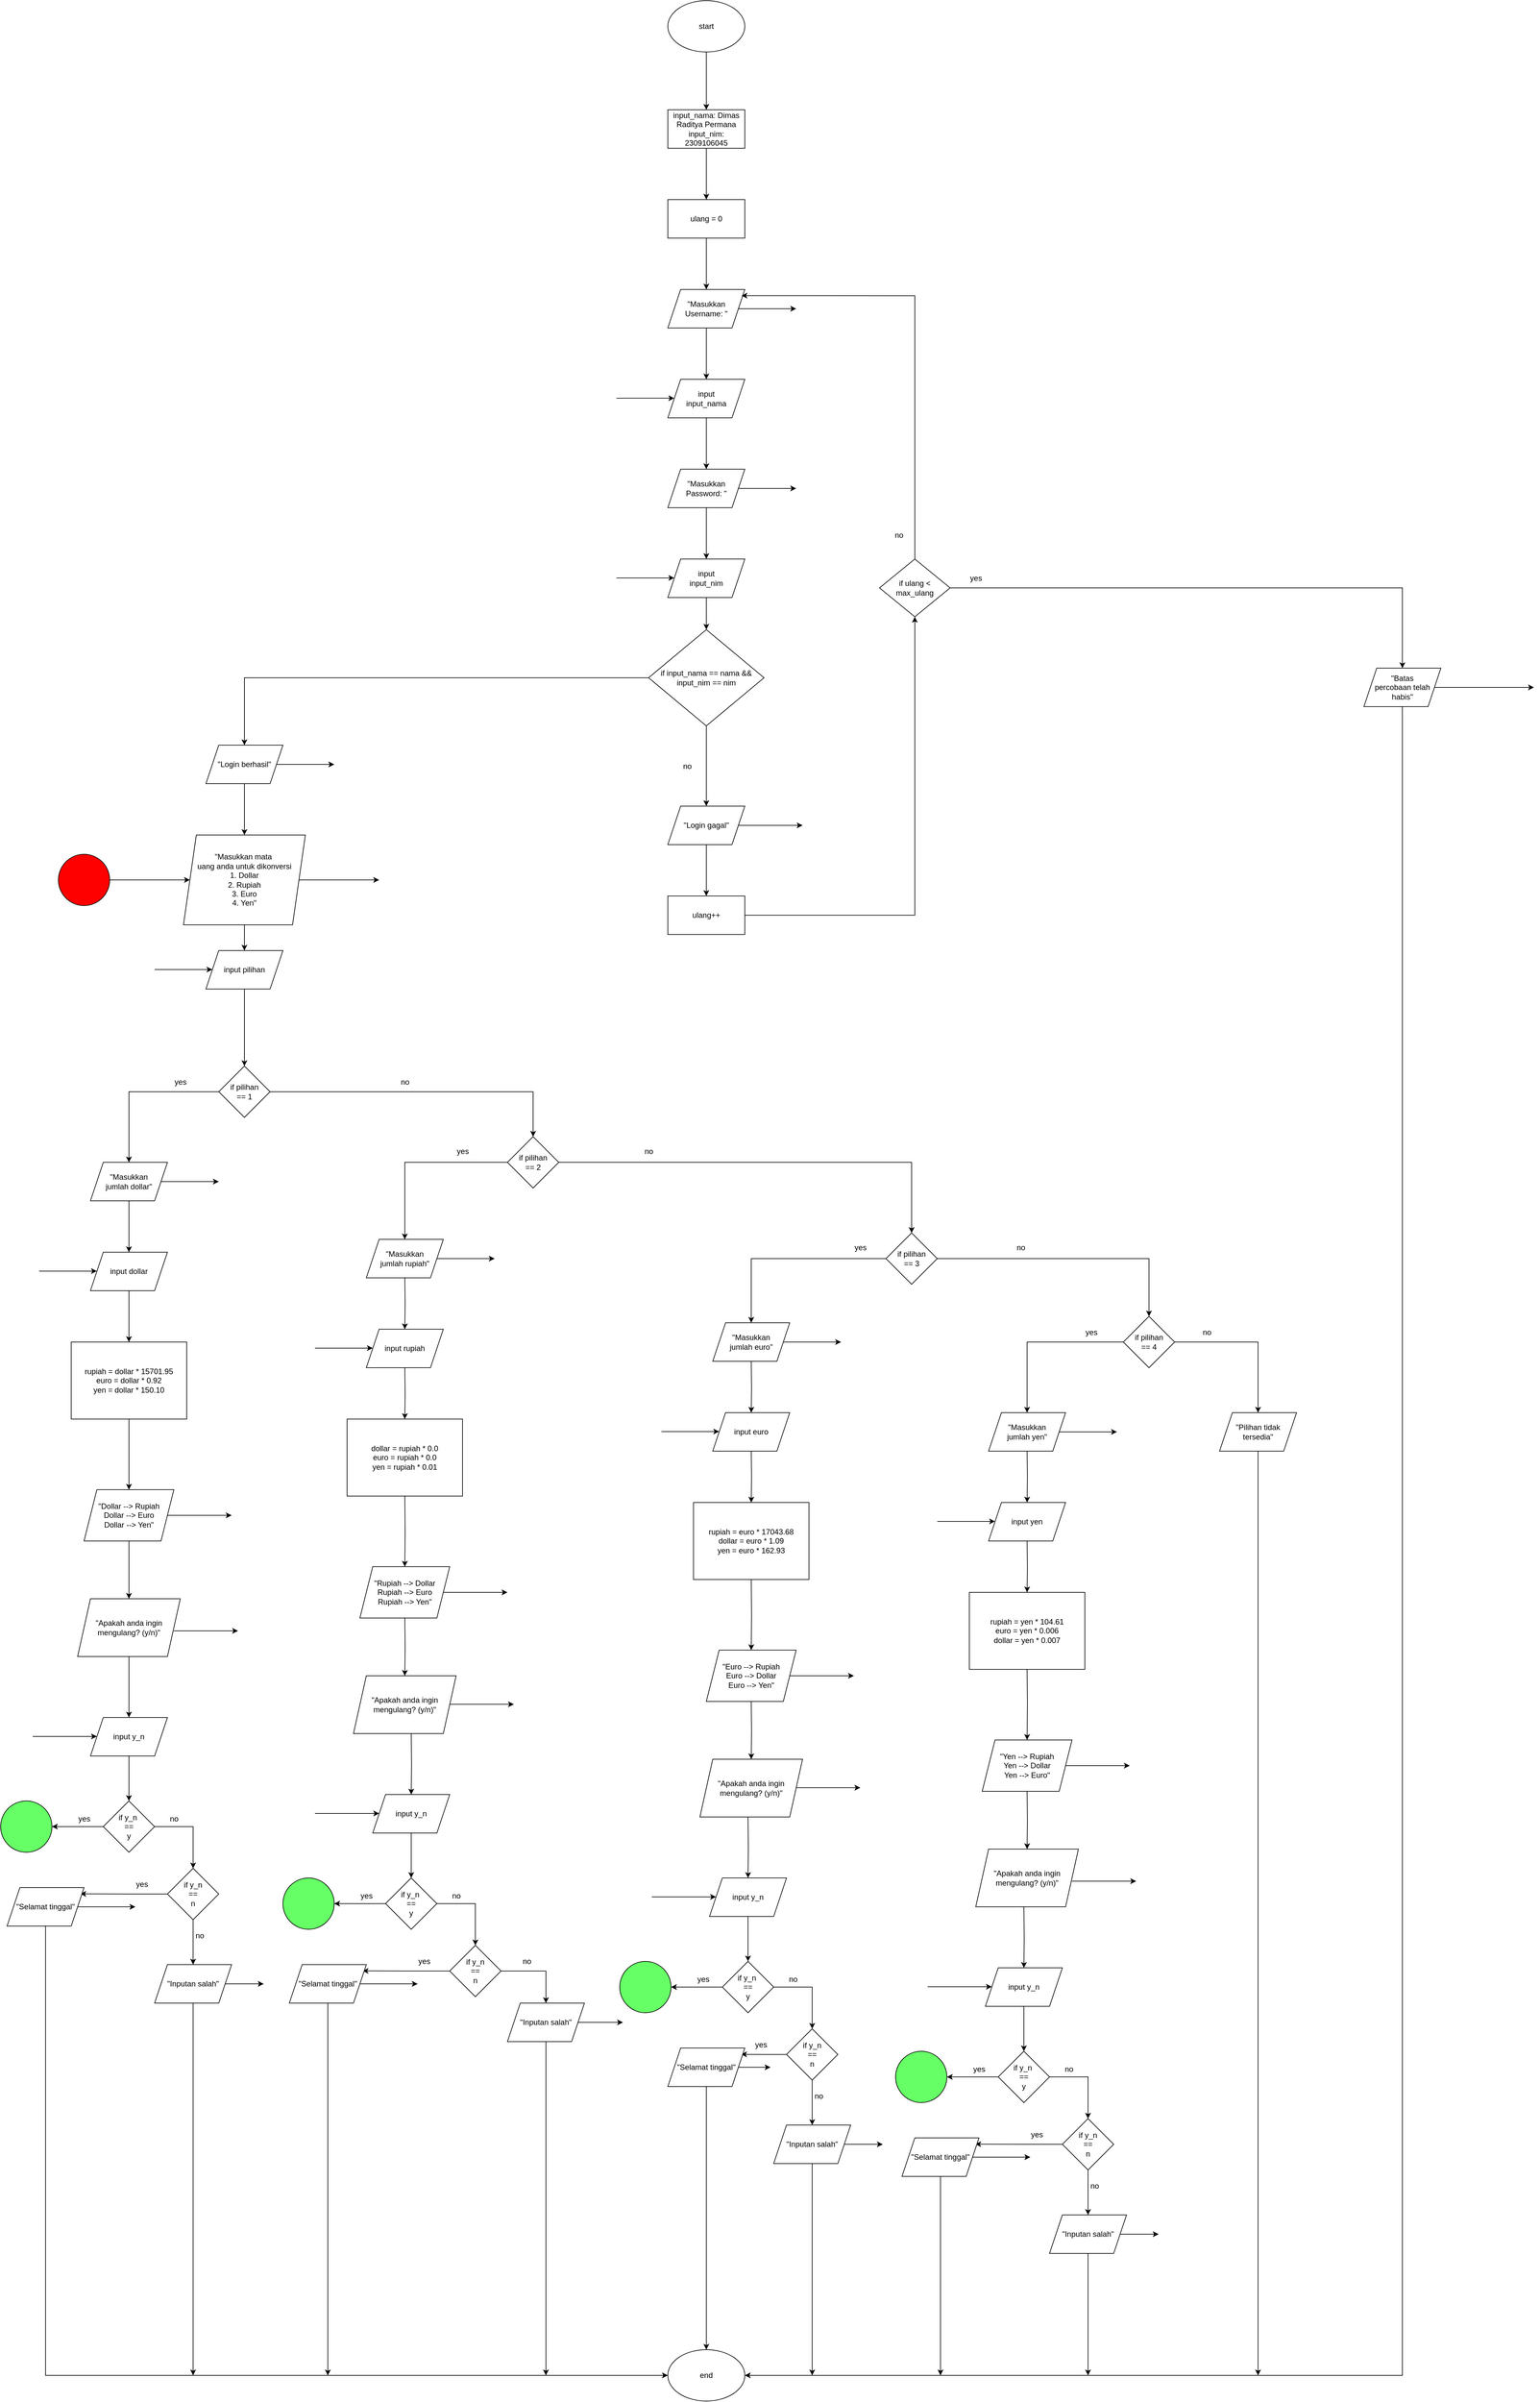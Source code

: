 <mxfile version="23.1.5" type="device">
  <diagram name="Page-1" id="Ivnr2DB2sScp9dQiZvZu">
    <mxGraphModel dx="2067" dy="1771" grid="1" gridSize="10" guides="1" tooltips="1" connect="1" arrows="1" fold="1" page="1" pageScale="1" pageWidth="850" pageHeight="1100" math="0" shadow="0">
      <root>
        <mxCell id="0" />
        <mxCell id="1" parent="0" />
        <mxCell id="jZFjOrKVdihn3INhYxrG-3" value="" style="edgeStyle=orthogonalEdgeStyle;rounded=0;orthogonalLoop=1;jettySize=auto;html=1;" parent="1" source="jZFjOrKVdihn3INhYxrG-1" target="jZFjOrKVdihn3INhYxrG-2" edge="1">
          <mxGeometry relative="1" as="geometry" />
        </mxCell>
        <mxCell id="jZFjOrKVdihn3INhYxrG-1" value="start" style="ellipse;whiteSpace=wrap;html=1;" parent="1" vertex="1">
          <mxGeometry x="190" y="-170" width="120" height="80" as="geometry" />
        </mxCell>
        <mxCell id="jZFjOrKVdihn3INhYxrG-5" value="" style="edgeStyle=orthogonalEdgeStyle;rounded=0;orthogonalLoop=1;jettySize=auto;html=1;" parent="1" source="jZFjOrKVdihn3INhYxrG-2" target="jZFjOrKVdihn3INhYxrG-4" edge="1">
          <mxGeometry relative="1" as="geometry" />
        </mxCell>
        <mxCell id="jZFjOrKVdihn3INhYxrG-2" value="input_nama: Dimas Raditya Permana&lt;br&gt;input_nim: 2309106045" style="whiteSpace=wrap;html=1;" parent="1" vertex="1">
          <mxGeometry x="190" width="120" height="60" as="geometry" />
        </mxCell>
        <mxCell id="jZFjOrKVdihn3INhYxrG-7" value="" style="edgeStyle=orthogonalEdgeStyle;rounded=0;orthogonalLoop=1;jettySize=auto;html=1;" parent="1" source="jZFjOrKVdihn3INhYxrG-4" target="jZFjOrKVdihn3INhYxrG-6" edge="1">
          <mxGeometry relative="1" as="geometry" />
        </mxCell>
        <mxCell id="jZFjOrKVdihn3INhYxrG-4" value="ulang = 0" style="whiteSpace=wrap;html=1;" parent="1" vertex="1">
          <mxGeometry x="190" y="140" width="120" height="60" as="geometry" />
        </mxCell>
        <mxCell id="jZFjOrKVdihn3INhYxrG-9" value="" style="edgeStyle=orthogonalEdgeStyle;rounded=0;orthogonalLoop=1;jettySize=auto;html=1;" parent="1" source="jZFjOrKVdihn3INhYxrG-6" edge="1">
          <mxGeometry relative="1" as="geometry">
            <mxPoint x="390" y="310" as="targetPoint" />
          </mxGeometry>
        </mxCell>
        <mxCell id="jZFjOrKVdihn3INhYxrG-11" value="" style="edgeStyle=orthogonalEdgeStyle;rounded=0;orthogonalLoop=1;jettySize=auto;html=1;" parent="1" source="jZFjOrKVdihn3INhYxrG-6" target="jZFjOrKVdihn3INhYxrG-10" edge="1">
          <mxGeometry relative="1" as="geometry" />
        </mxCell>
        <mxCell id="jZFjOrKVdihn3INhYxrG-6" value="&quot;Masukkan &lt;br&gt;Username: &quot;" style="shape=parallelogram;perimeter=parallelogramPerimeter;whiteSpace=wrap;html=1;fixedSize=1;" parent="1" vertex="1">
          <mxGeometry x="190" y="280" width="120" height="60" as="geometry" />
        </mxCell>
        <mxCell id="jZFjOrKVdihn3INhYxrG-14" value="" style="edgeStyle=orthogonalEdgeStyle;rounded=0;orthogonalLoop=1;jettySize=auto;html=1;" parent="1" source="jZFjOrKVdihn3INhYxrG-10" target="jZFjOrKVdihn3INhYxrG-13" edge="1">
          <mxGeometry relative="1" as="geometry" />
        </mxCell>
        <mxCell id="jZFjOrKVdihn3INhYxrG-10" value="input &lt;br&gt;input_nama" style="shape=parallelogram;perimeter=parallelogramPerimeter;whiteSpace=wrap;html=1;fixedSize=1;" parent="1" vertex="1">
          <mxGeometry x="190" y="420" width="120" height="60" as="geometry" />
        </mxCell>
        <mxCell id="jZFjOrKVdihn3INhYxrG-12" value="" style="edgeStyle=orthogonalEdgeStyle;rounded=0;orthogonalLoop=1;jettySize=auto;html=1;" parent="1" edge="1">
          <mxGeometry relative="1" as="geometry">
            <mxPoint x="110" y="449.44" as="sourcePoint" />
            <mxPoint x="200" y="449.44" as="targetPoint" />
            <Array as="points">
              <mxPoint x="125" y="450" />
              <mxPoint x="125" y="450" />
            </Array>
          </mxGeometry>
        </mxCell>
        <mxCell id="jZFjOrKVdihn3INhYxrG-95" value="" style="edgeStyle=orthogonalEdgeStyle;rounded=0;orthogonalLoop=1;jettySize=auto;html=1;" parent="1" source="jZFjOrKVdihn3INhYxrG-13" edge="1">
          <mxGeometry relative="1" as="geometry">
            <mxPoint x="390" y="590" as="targetPoint" />
          </mxGeometry>
        </mxCell>
        <mxCell id="jZFjOrKVdihn3INhYxrG-97" value="" style="edgeStyle=orthogonalEdgeStyle;rounded=0;orthogonalLoop=1;jettySize=auto;html=1;" parent="1" source="jZFjOrKVdihn3INhYxrG-13" target="jZFjOrKVdihn3INhYxrG-96" edge="1">
          <mxGeometry relative="1" as="geometry" />
        </mxCell>
        <mxCell id="jZFjOrKVdihn3INhYxrG-13" value="&quot;Masukkan&lt;br&gt;Password: &quot;" style="shape=parallelogram;perimeter=parallelogramPerimeter;whiteSpace=wrap;html=1;fixedSize=1;" parent="1" vertex="1">
          <mxGeometry x="190" y="560" width="120" height="60" as="geometry" />
        </mxCell>
        <mxCell id="jZFjOrKVdihn3INhYxrG-18" value="" style="edgeStyle=orthogonalEdgeStyle;rounded=0;orthogonalLoop=1;jettySize=auto;html=1;" parent="1" source="jZFjOrKVdihn3INhYxrG-15" target="jZFjOrKVdihn3INhYxrG-17" edge="1">
          <mxGeometry relative="1" as="geometry" />
        </mxCell>
        <mxCell id="jZFjOrKVdihn3INhYxrG-34" value="" style="edgeStyle=orthogonalEdgeStyle;rounded=0;orthogonalLoop=1;jettySize=auto;html=1;entryX=0.5;entryY=0;entryDx=0;entryDy=0;" parent="1" source="jZFjOrKVdihn3INhYxrG-15" target="jZFjOrKVdihn3INhYxrG-29" edge="1">
          <mxGeometry relative="1" as="geometry">
            <mxPoint x="50" y="885" as="targetPoint" />
          </mxGeometry>
        </mxCell>
        <mxCell id="jZFjOrKVdihn3INhYxrG-15" value="if input_nama == nama &amp;amp;&amp;amp;&lt;br&gt;input_nim == nim" style="rhombus;whiteSpace=wrap;html=1;" parent="1" vertex="1">
          <mxGeometry x="160" y="810" width="180" height="150" as="geometry" />
        </mxCell>
        <mxCell id="jZFjOrKVdihn3INhYxrG-20" value="" style="edgeStyle=orthogonalEdgeStyle;rounded=0;orthogonalLoop=1;jettySize=auto;html=1;" parent="1" source="jZFjOrKVdihn3INhYxrG-17" edge="1">
          <mxGeometry relative="1" as="geometry">
            <mxPoint x="400" y="1115" as="targetPoint" />
          </mxGeometry>
        </mxCell>
        <mxCell id="jZFjOrKVdihn3INhYxrG-22" value="" style="edgeStyle=orthogonalEdgeStyle;rounded=0;orthogonalLoop=1;jettySize=auto;html=1;" parent="1" source="jZFjOrKVdihn3INhYxrG-17" target="jZFjOrKVdihn3INhYxrG-21" edge="1">
          <mxGeometry relative="1" as="geometry" />
        </mxCell>
        <mxCell id="jZFjOrKVdihn3INhYxrG-17" value="&quot;Login gagal&quot;" style="shape=parallelogram;perimeter=parallelogramPerimeter;whiteSpace=wrap;html=1;fixedSize=1;" parent="1" vertex="1">
          <mxGeometry x="190" y="1085" width="120" height="60" as="geometry" />
        </mxCell>
        <mxCell id="jZFjOrKVdihn3INhYxrG-24" value="" style="edgeStyle=orthogonalEdgeStyle;rounded=0;orthogonalLoop=1;jettySize=auto;html=1;" parent="1" source="jZFjOrKVdihn3INhYxrG-21" target="jZFjOrKVdihn3INhYxrG-23" edge="1">
          <mxGeometry relative="1" as="geometry" />
        </mxCell>
        <mxCell id="jZFjOrKVdihn3INhYxrG-21" value="ulang++" style="whiteSpace=wrap;html=1;" parent="1" vertex="1">
          <mxGeometry x="190" y="1225" width="120" height="60" as="geometry" />
        </mxCell>
        <mxCell id="jZFjOrKVdihn3INhYxrG-26" value="" style="edgeStyle=orthogonalEdgeStyle;rounded=0;orthogonalLoop=1;jettySize=auto;html=1;entryX=0.957;entryY=0.161;entryDx=0;entryDy=0;entryPerimeter=0;exitX=0.5;exitY=0;exitDx=0;exitDy=0;" parent="1" source="jZFjOrKVdihn3INhYxrG-23" target="jZFjOrKVdihn3INhYxrG-6" edge="1">
          <mxGeometry relative="1" as="geometry">
            <mxPoint x="600.49" y="700" as="sourcePoint" />
            <mxPoint x="330.035" y="296.364" as="targetPoint" />
            <Array as="points">
              <mxPoint x="575" y="290" />
            </Array>
          </mxGeometry>
        </mxCell>
        <mxCell id="jZFjOrKVdihn3INhYxrG-44" value="" style="edgeStyle=orthogonalEdgeStyle;rounded=0;orthogonalLoop=1;jettySize=auto;html=1;" parent="1" source="jZFjOrKVdihn3INhYxrG-23" target="jZFjOrKVdihn3INhYxrG-43" edge="1">
          <mxGeometry relative="1" as="geometry" />
        </mxCell>
        <mxCell id="jZFjOrKVdihn3INhYxrG-23" value="if ulang &amp;lt; max_ulang" style="rhombus;whiteSpace=wrap;html=1;" parent="1" vertex="1">
          <mxGeometry x="520" y="700" width="110" height="90" as="geometry" />
        </mxCell>
        <mxCell id="jZFjOrKVdihn3INhYxrG-27" value="no" style="text;html=1;align=center;verticalAlign=middle;resizable=0;points=[];autosize=1;strokeColor=none;fillColor=none;" parent="1" vertex="1">
          <mxGeometry x="200" y="1008" width="40" height="30" as="geometry" />
        </mxCell>
        <mxCell id="jZFjOrKVdihn3INhYxrG-48" value="" style="edgeStyle=orthogonalEdgeStyle;rounded=0;orthogonalLoop=1;jettySize=auto;html=1;" parent="1" source="jZFjOrKVdihn3INhYxrG-29" edge="1">
          <mxGeometry relative="1" as="geometry">
            <mxPoint x="-330" y="1020" as="targetPoint" />
          </mxGeometry>
        </mxCell>
        <mxCell id="jZFjOrKVdihn3INhYxrG-50" value="" style="edgeStyle=orthogonalEdgeStyle;rounded=0;orthogonalLoop=1;jettySize=auto;html=1;" parent="1" source="jZFjOrKVdihn3INhYxrG-29" target="jZFjOrKVdihn3INhYxrG-49" edge="1">
          <mxGeometry relative="1" as="geometry" />
        </mxCell>
        <mxCell id="jZFjOrKVdihn3INhYxrG-29" value="&quot;Login berhasil&quot;" style="shape=parallelogram;perimeter=parallelogramPerimeter;whiteSpace=wrap;html=1;fixedSize=1;" parent="1" vertex="1">
          <mxGeometry x="-530" y="990" width="120" height="60" as="geometry" />
        </mxCell>
        <mxCell id="jZFjOrKVdihn3INhYxrG-39" value="no" style="text;html=1;align=center;verticalAlign=middle;resizable=0;points=[];autosize=1;strokeColor=none;fillColor=none;" parent="1" vertex="1">
          <mxGeometry x="530" y="648" width="40" height="30" as="geometry" />
        </mxCell>
        <mxCell id="jZFjOrKVdihn3INhYxrG-42" value="yes" style="text;html=1;align=center;verticalAlign=middle;resizable=0;points=[];autosize=1;strokeColor=none;fillColor=none;" parent="1" vertex="1">
          <mxGeometry x="650" y="715" width="40" height="30" as="geometry" />
        </mxCell>
        <mxCell id="jZFjOrKVdihn3INhYxrG-46" value="" style="edgeStyle=orthogonalEdgeStyle;rounded=0;orthogonalLoop=1;jettySize=auto;html=1;" parent="1" source="jZFjOrKVdihn3INhYxrG-43" edge="1">
          <mxGeometry relative="1" as="geometry">
            <mxPoint x="1540" y="900" as="targetPoint" />
          </mxGeometry>
        </mxCell>
        <mxCell id="jZFjOrKVdihn3INhYxrG-301" value="" style="edgeStyle=orthogonalEdgeStyle;rounded=0;orthogonalLoop=1;jettySize=auto;html=1;entryX=1;entryY=0.5;entryDx=0;entryDy=0;" parent="1" source="jZFjOrKVdihn3INhYxrG-43" target="jZFjOrKVdihn3INhYxrG-285" edge="1">
          <mxGeometry relative="1" as="geometry">
            <mxPoint x="1335" y="1010" as="targetPoint" />
            <Array as="points">
              <mxPoint x="1335" y="3530" />
            </Array>
          </mxGeometry>
        </mxCell>
        <mxCell id="jZFjOrKVdihn3INhYxrG-43" value="&quot;Batas &lt;br&gt;percobaan telah habis&quot;" style="shape=parallelogram;perimeter=parallelogramPerimeter;whiteSpace=wrap;html=1;fixedSize=1;" parent="1" vertex="1">
          <mxGeometry x="1275" y="870" width="120" height="60" as="geometry" />
        </mxCell>
        <mxCell id="jZFjOrKVdihn3INhYxrG-52" value="" style="edgeStyle=orthogonalEdgeStyle;rounded=0;orthogonalLoop=1;jettySize=auto;html=1;" parent="1" source="jZFjOrKVdihn3INhYxrG-49" edge="1">
          <mxGeometry relative="1" as="geometry">
            <mxPoint x="-260" y="1200" as="targetPoint" />
          </mxGeometry>
        </mxCell>
        <mxCell id="jZFjOrKVdihn3INhYxrG-54" value="" style="edgeStyle=orthogonalEdgeStyle;rounded=0;orthogonalLoop=1;jettySize=auto;html=1;" parent="1" source="jZFjOrKVdihn3INhYxrG-49" target="jZFjOrKVdihn3INhYxrG-53" edge="1">
          <mxGeometry relative="1" as="geometry" />
        </mxCell>
        <mxCell id="jZFjOrKVdihn3INhYxrG-49" value="&lt;div&gt;&quot;Masukkan mata&amp;nbsp;&lt;/div&gt;&lt;div&gt;uang anda untuk dikonversi&lt;/div&gt;&lt;div&gt;1. Dollar&lt;/div&gt;&lt;div&gt;2. Rupiah&lt;/div&gt;&lt;div&gt;3. Euro&lt;/div&gt;&lt;div&gt;4. Yen&quot;&lt;/div&gt;" style="shape=parallelogram;perimeter=parallelogramPerimeter;whiteSpace=wrap;html=1;fixedSize=1;" parent="1" vertex="1">
          <mxGeometry x="-565" y="1130" width="190" height="140" as="geometry" />
        </mxCell>
        <mxCell id="jZFjOrKVdihn3INhYxrG-58" value="" style="edgeStyle=orthogonalEdgeStyle;rounded=0;orthogonalLoop=1;jettySize=auto;html=1;" parent="1" source="jZFjOrKVdihn3INhYxrG-53" target="jZFjOrKVdihn3INhYxrG-57" edge="1">
          <mxGeometry relative="1" as="geometry" />
        </mxCell>
        <mxCell id="jZFjOrKVdihn3INhYxrG-53" value="input pilihan" style="shape=parallelogram;perimeter=parallelogramPerimeter;whiteSpace=wrap;html=1;fixedSize=1;" parent="1" vertex="1">
          <mxGeometry x="-530" y="1310" width="120" height="60" as="geometry" />
        </mxCell>
        <mxCell id="jZFjOrKVdihn3INhYxrG-56" value="" style="edgeStyle=orthogonalEdgeStyle;rounded=0;orthogonalLoop=1;jettySize=auto;html=1;" parent="1" edge="1">
          <mxGeometry relative="1" as="geometry">
            <mxPoint x="-610" y="1339.66" as="sourcePoint" />
            <mxPoint x="-520" y="1339.66" as="targetPoint" />
          </mxGeometry>
        </mxCell>
        <mxCell id="jZFjOrKVdihn3INhYxrG-60" value="" style="edgeStyle=orthogonalEdgeStyle;rounded=0;orthogonalLoop=1;jettySize=auto;html=1;" parent="1" source="jZFjOrKVdihn3INhYxrG-57" target="jZFjOrKVdihn3INhYxrG-59" edge="1">
          <mxGeometry relative="1" as="geometry" />
        </mxCell>
        <mxCell id="jZFjOrKVdihn3INhYxrG-71" value="" style="edgeStyle=orthogonalEdgeStyle;rounded=0;orthogonalLoop=1;jettySize=auto;html=1;" parent="1" source="jZFjOrKVdihn3INhYxrG-57" target="jZFjOrKVdihn3INhYxrG-70" edge="1">
          <mxGeometry relative="1" as="geometry" />
        </mxCell>
        <mxCell id="jZFjOrKVdihn3INhYxrG-57" value="if pilihan&lt;br&gt;== 1" style="rhombus;whiteSpace=wrap;html=1;" parent="1" vertex="1">
          <mxGeometry x="-510" y="1490" width="80" height="80" as="geometry" />
        </mxCell>
        <mxCell id="jZFjOrKVdihn3INhYxrG-62" value="" style="edgeStyle=orthogonalEdgeStyle;rounded=0;orthogonalLoop=1;jettySize=auto;html=1;" parent="1" source="jZFjOrKVdihn3INhYxrG-59" edge="1">
          <mxGeometry relative="1" as="geometry">
            <mxPoint x="-510" y="1670" as="targetPoint" />
          </mxGeometry>
        </mxCell>
        <mxCell id="jZFjOrKVdihn3INhYxrG-101" value="" style="edgeStyle=orthogonalEdgeStyle;rounded=0;orthogonalLoop=1;jettySize=auto;html=1;" parent="1" source="jZFjOrKVdihn3INhYxrG-59" target="jZFjOrKVdihn3INhYxrG-100" edge="1">
          <mxGeometry relative="1" as="geometry" />
        </mxCell>
        <mxCell id="jZFjOrKVdihn3INhYxrG-59" value="&quot;Masukkan &lt;br&gt;jumlah dollar&quot;" style="shape=parallelogram;perimeter=parallelogramPerimeter;whiteSpace=wrap;html=1;fixedSize=1;" parent="1" vertex="1">
          <mxGeometry x="-710" y="1640" width="120" height="60" as="geometry" />
        </mxCell>
        <mxCell id="jZFjOrKVdihn3INhYxrG-63" value="yes" style="text;html=1;align=center;verticalAlign=middle;resizable=0;points=[];autosize=1;strokeColor=none;fillColor=none;" parent="1" vertex="1">
          <mxGeometry x="-590" y="1500" width="40" height="30" as="geometry" />
        </mxCell>
        <mxCell id="jZFjOrKVdihn3INhYxrG-74" value="" style="edgeStyle=orthogonalEdgeStyle;rounded=0;orthogonalLoop=1;jettySize=auto;html=1;" parent="1" source="jZFjOrKVdihn3INhYxrG-70" target="jZFjOrKVdihn3INhYxrG-73" edge="1">
          <mxGeometry relative="1" as="geometry" />
        </mxCell>
        <mxCell id="jZFjOrKVdihn3INhYxrG-78" value="" style="edgeStyle=orthogonalEdgeStyle;rounded=0;orthogonalLoop=1;jettySize=auto;html=1;" parent="1" source="jZFjOrKVdihn3INhYxrG-70" target="jZFjOrKVdihn3INhYxrG-77" edge="1">
          <mxGeometry relative="1" as="geometry" />
        </mxCell>
        <mxCell id="jZFjOrKVdihn3INhYxrG-70" value="if pilihan&lt;br&gt;== 2" style="rhombus;whiteSpace=wrap;html=1;" parent="1" vertex="1">
          <mxGeometry x="-60" y="1600" width="80" height="80" as="geometry" />
        </mxCell>
        <mxCell id="jZFjOrKVdihn3INhYxrG-72" value="no" style="text;html=1;align=center;verticalAlign=middle;resizable=0;points=[];autosize=1;strokeColor=none;fillColor=none;" parent="1" vertex="1">
          <mxGeometry x="-240" y="1500" width="40" height="30" as="geometry" />
        </mxCell>
        <mxCell id="jZFjOrKVdihn3INhYxrG-76" value="" style="edgeStyle=orthogonalEdgeStyle;rounded=0;orthogonalLoop=1;jettySize=auto;html=1;" parent="1" source="jZFjOrKVdihn3INhYxrG-73" edge="1">
          <mxGeometry relative="1" as="geometry">
            <mxPoint x="-80" y="1790" as="targetPoint" />
          </mxGeometry>
        </mxCell>
        <mxCell id="jZFjOrKVdihn3INhYxrG-73" value="&quot;Masukkan&lt;br style=&quot;border-color: var(--border-color);&quot;&gt;jumlah rupiah&quot;" style="shape=parallelogram;perimeter=parallelogramPerimeter;whiteSpace=wrap;html=1;fixedSize=1;" parent="1" vertex="1">
          <mxGeometry x="-280" y="1760" width="120" height="60" as="geometry" />
        </mxCell>
        <mxCell id="jZFjOrKVdihn3INhYxrG-82" value="" style="edgeStyle=orthogonalEdgeStyle;rounded=0;orthogonalLoop=1;jettySize=auto;html=1;" parent="1" source="jZFjOrKVdihn3INhYxrG-77" target="jZFjOrKVdihn3INhYxrG-81" edge="1">
          <mxGeometry relative="1" as="geometry" />
        </mxCell>
        <mxCell id="jZFjOrKVdihn3INhYxrG-86" value="" style="edgeStyle=orthogonalEdgeStyle;rounded=0;orthogonalLoop=1;jettySize=auto;html=1;" parent="1" source="jZFjOrKVdihn3INhYxrG-77" target="jZFjOrKVdihn3INhYxrG-85" edge="1">
          <mxGeometry relative="1" as="geometry" />
        </mxCell>
        <mxCell id="jZFjOrKVdihn3INhYxrG-77" value="if pilihan&lt;br&gt;== 3" style="rhombus;whiteSpace=wrap;html=1;" parent="1" vertex="1">
          <mxGeometry x="530" y="1750" width="80" height="80" as="geometry" />
        </mxCell>
        <mxCell id="jZFjOrKVdihn3INhYxrG-79" value="yes" style="text;html=1;align=center;verticalAlign=middle;resizable=0;points=[];autosize=1;strokeColor=none;fillColor=none;" parent="1" vertex="1">
          <mxGeometry x="-150" y="1608" width="40" height="30" as="geometry" />
        </mxCell>
        <mxCell id="jZFjOrKVdihn3INhYxrG-80" value="no" style="text;html=1;align=center;verticalAlign=middle;resizable=0;points=[];autosize=1;strokeColor=none;fillColor=none;" parent="1" vertex="1">
          <mxGeometry x="140" y="1608" width="40" height="30" as="geometry" />
        </mxCell>
        <mxCell id="jZFjOrKVdihn3INhYxrG-84" value="" style="edgeStyle=orthogonalEdgeStyle;rounded=0;orthogonalLoop=1;jettySize=auto;html=1;" parent="1" source="jZFjOrKVdihn3INhYxrG-81" edge="1">
          <mxGeometry relative="1" as="geometry">
            <mxPoint x="460" y="1920" as="targetPoint" />
          </mxGeometry>
        </mxCell>
        <mxCell id="jZFjOrKVdihn3INhYxrG-81" value="&quot;Masukkan&lt;br style=&quot;border-color: var(--border-color);&quot;&gt;jumlah euro&quot;" style="shape=parallelogram;perimeter=parallelogramPerimeter;whiteSpace=wrap;html=1;fixedSize=1;" parent="1" vertex="1">
          <mxGeometry x="260" y="1890" width="120" height="60" as="geometry" />
        </mxCell>
        <mxCell id="jZFjOrKVdihn3INhYxrG-88" value="" style="edgeStyle=orthogonalEdgeStyle;rounded=0;orthogonalLoop=1;jettySize=auto;html=1;" parent="1" source="jZFjOrKVdihn3INhYxrG-85" target="jZFjOrKVdihn3INhYxrG-87" edge="1">
          <mxGeometry relative="1" as="geometry" />
        </mxCell>
        <mxCell id="jZFjOrKVdihn3INhYxrG-90" value="" style="edgeStyle=orthogonalEdgeStyle;rounded=0;orthogonalLoop=1;jettySize=auto;html=1;" parent="1" source="jZFjOrKVdihn3INhYxrG-85" target="jZFjOrKVdihn3INhYxrG-89" edge="1">
          <mxGeometry relative="1" as="geometry" />
        </mxCell>
        <mxCell id="jZFjOrKVdihn3INhYxrG-85" value="if pilihan&lt;br&gt;== 4" style="rhombus;whiteSpace=wrap;html=1;" parent="1" vertex="1">
          <mxGeometry x="900" y="1880" width="80" height="80" as="geometry" />
        </mxCell>
        <mxCell id="jZFjOrKVdihn3INhYxrG-92" value="" style="edgeStyle=orthogonalEdgeStyle;rounded=0;orthogonalLoop=1;jettySize=auto;html=1;" parent="1" source="jZFjOrKVdihn3INhYxrG-87" edge="1">
          <mxGeometry relative="1" as="geometry">
            <mxPoint x="890" y="2060" as="targetPoint" />
          </mxGeometry>
        </mxCell>
        <mxCell id="jZFjOrKVdihn3INhYxrG-87" value="&quot;Masukkan&lt;br style=&quot;border-color: var(--border-color);&quot;&gt;jumlah yen&quot;" style="shape=parallelogram;perimeter=parallelogramPerimeter;whiteSpace=wrap;html=1;fixedSize=1;" parent="1" vertex="1">
          <mxGeometry x="690" y="2030" width="120" height="60" as="geometry" />
        </mxCell>
        <mxCell id="jZFjOrKVdihn3INhYxrG-309" value="" style="edgeStyle=orthogonalEdgeStyle;rounded=0;orthogonalLoop=1;jettySize=auto;html=1;" parent="1" source="jZFjOrKVdihn3INhYxrG-89" edge="1">
          <mxGeometry relative="1" as="geometry">
            <mxPoint x="1110" y="3530" as="targetPoint" />
          </mxGeometry>
        </mxCell>
        <mxCell id="jZFjOrKVdihn3INhYxrG-89" value="&quot;Pilihan tidak tersedia&quot;" style="shape=parallelogram;perimeter=parallelogramPerimeter;whiteSpace=wrap;html=1;fixedSize=1;" parent="1" vertex="1">
          <mxGeometry x="1050" y="2030" width="120" height="60" as="geometry" />
        </mxCell>
        <mxCell id="jZFjOrKVdihn3INhYxrG-99" value="" style="edgeStyle=orthogonalEdgeStyle;rounded=0;orthogonalLoop=1;jettySize=auto;html=1;" parent="1" source="jZFjOrKVdihn3INhYxrG-96" target="jZFjOrKVdihn3INhYxrG-15" edge="1">
          <mxGeometry relative="1" as="geometry" />
        </mxCell>
        <mxCell id="jZFjOrKVdihn3INhYxrG-96" value="input&lt;br&gt;input_nim" style="shape=parallelogram;perimeter=parallelogramPerimeter;whiteSpace=wrap;html=1;fixedSize=1;" parent="1" vertex="1">
          <mxGeometry x="190" y="700" width="120" height="60" as="geometry" />
        </mxCell>
        <mxCell id="jZFjOrKVdihn3INhYxrG-98" value="" style="edgeStyle=orthogonalEdgeStyle;rounded=0;orthogonalLoop=1;jettySize=auto;html=1;" parent="1" edge="1">
          <mxGeometry relative="1" as="geometry">
            <mxPoint x="110" y="729.44" as="sourcePoint" />
            <mxPoint x="200" y="729.44" as="targetPoint" />
          </mxGeometry>
        </mxCell>
        <mxCell id="jZFjOrKVdihn3INhYxrG-113" value="" style="edgeStyle=orthogonalEdgeStyle;rounded=0;orthogonalLoop=1;jettySize=auto;html=1;" parent="1" source="jZFjOrKVdihn3INhYxrG-100" target="jZFjOrKVdihn3INhYxrG-112" edge="1">
          <mxGeometry relative="1" as="geometry" />
        </mxCell>
        <mxCell id="jZFjOrKVdihn3INhYxrG-100" value="input dollar" style="shape=parallelogram;perimeter=parallelogramPerimeter;whiteSpace=wrap;html=1;fixedSize=1;" parent="1" vertex="1">
          <mxGeometry x="-710" y="1780" width="120" height="60" as="geometry" />
        </mxCell>
        <mxCell id="jZFjOrKVdihn3INhYxrG-102" value="" style="edgeStyle=orthogonalEdgeStyle;rounded=0;orthogonalLoop=1;jettySize=auto;html=1;" parent="1" edge="1">
          <mxGeometry relative="1" as="geometry">
            <mxPoint x="-790" y="1809.44" as="sourcePoint" />
            <mxPoint x="-700" y="1809.44" as="targetPoint" />
          </mxGeometry>
        </mxCell>
        <mxCell id="jZFjOrKVdihn3INhYxrG-103" value="" style="edgeStyle=orthogonalEdgeStyle;rounded=0;orthogonalLoop=1;jettySize=auto;html=1;" parent="1" target="jZFjOrKVdihn3INhYxrG-104" edge="1">
          <mxGeometry relative="1" as="geometry">
            <mxPoint x="-220" y="1820" as="sourcePoint" />
          </mxGeometry>
        </mxCell>
        <mxCell id="jZFjOrKVdihn3INhYxrG-104" value="input rupiah" style="shape=parallelogram;perimeter=parallelogramPerimeter;whiteSpace=wrap;html=1;fixedSize=1;" parent="1" vertex="1">
          <mxGeometry x="-280" y="1900" width="120" height="60" as="geometry" />
        </mxCell>
        <mxCell id="jZFjOrKVdihn3INhYxrG-105" value="" style="edgeStyle=orthogonalEdgeStyle;rounded=0;orthogonalLoop=1;jettySize=auto;html=1;" parent="1" edge="1">
          <mxGeometry relative="1" as="geometry">
            <mxPoint x="-360" y="1929.44" as="sourcePoint" />
            <mxPoint x="-270" y="1929.44" as="targetPoint" />
          </mxGeometry>
        </mxCell>
        <mxCell id="jZFjOrKVdihn3INhYxrG-106" value="" style="edgeStyle=orthogonalEdgeStyle;rounded=0;orthogonalLoop=1;jettySize=auto;html=1;" parent="1" target="jZFjOrKVdihn3INhYxrG-107" edge="1">
          <mxGeometry relative="1" as="geometry">
            <mxPoint x="320" y="1950" as="sourcePoint" />
          </mxGeometry>
        </mxCell>
        <mxCell id="jZFjOrKVdihn3INhYxrG-107" value="input euro" style="shape=parallelogram;perimeter=parallelogramPerimeter;whiteSpace=wrap;html=1;fixedSize=1;" parent="1" vertex="1">
          <mxGeometry x="260" y="2030" width="120" height="60" as="geometry" />
        </mxCell>
        <mxCell id="jZFjOrKVdihn3INhYxrG-108" value="" style="edgeStyle=orthogonalEdgeStyle;rounded=0;orthogonalLoop=1;jettySize=auto;html=1;" parent="1" edge="1">
          <mxGeometry relative="1" as="geometry">
            <mxPoint x="180" y="2059.44" as="sourcePoint" />
            <mxPoint x="270" y="2059.44" as="targetPoint" />
          </mxGeometry>
        </mxCell>
        <mxCell id="jZFjOrKVdihn3INhYxrG-109" value="" style="edgeStyle=orthogonalEdgeStyle;rounded=0;orthogonalLoop=1;jettySize=auto;html=1;" parent="1" target="jZFjOrKVdihn3INhYxrG-110" edge="1">
          <mxGeometry relative="1" as="geometry">
            <mxPoint x="750" y="2090" as="sourcePoint" />
          </mxGeometry>
        </mxCell>
        <mxCell id="jZFjOrKVdihn3INhYxrG-110" value="input yen" style="shape=parallelogram;perimeter=parallelogramPerimeter;whiteSpace=wrap;html=1;fixedSize=1;" parent="1" vertex="1">
          <mxGeometry x="690" y="2170" width="120" height="60" as="geometry" />
        </mxCell>
        <mxCell id="jZFjOrKVdihn3INhYxrG-111" value="" style="edgeStyle=orthogonalEdgeStyle;rounded=0;orthogonalLoop=1;jettySize=auto;html=1;" parent="1" edge="1">
          <mxGeometry relative="1" as="geometry">
            <mxPoint x="610" y="2199.44" as="sourcePoint" />
            <mxPoint x="700" y="2199.44" as="targetPoint" />
          </mxGeometry>
        </mxCell>
        <mxCell id="jZFjOrKVdihn3INhYxrG-121" value="" style="edgeStyle=orthogonalEdgeStyle;rounded=0;orthogonalLoop=1;jettySize=auto;html=1;" parent="1" source="jZFjOrKVdihn3INhYxrG-112" target="jZFjOrKVdihn3INhYxrG-120" edge="1">
          <mxGeometry relative="1" as="geometry" />
        </mxCell>
        <mxCell id="jZFjOrKVdihn3INhYxrG-112" value="&lt;div&gt;rupiah = dollar * 15701.95&lt;/div&gt;&lt;div&gt;euro = dollar * 0.92&lt;/div&gt;&lt;div&gt;yen = dollar * 150.10&lt;/div&gt;" style="whiteSpace=wrap;html=1;" parent="1" vertex="1">
          <mxGeometry x="-740" y="1920" width="180" height="120" as="geometry" />
        </mxCell>
        <mxCell id="jZFjOrKVdihn3INhYxrG-114" value="" style="edgeStyle=orthogonalEdgeStyle;rounded=0;orthogonalLoop=1;jettySize=auto;html=1;" parent="1" target="jZFjOrKVdihn3INhYxrG-115" edge="1">
          <mxGeometry relative="1" as="geometry">
            <mxPoint x="-220" y="1960" as="sourcePoint" />
          </mxGeometry>
        </mxCell>
        <mxCell id="jZFjOrKVdihn3INhYxrG-115" value="&lt;div&gt;dollar = rupiah * 0.0&lt;/div&gt;&lt;div&gt;euro = rupiah * 0.0&lt;/div&gt;&lt;div&gt;yen = rupiah * 0.01&lt;/div&gt;" style="whiteSpace=wrap;html=1;" parent="1" vertex="1">
          <mxGeometry x="-310" y="2040" width="180" height="120" as="geometry" />
        </mxCell>
        <mxCell id="jZFjOrKVdihn3INhYxrG-116" value="" style="edgeStyle=orthogonalEdgeStyle;rounded=0;orthogonalLoop=1;jettySize=auto;html=1;" parent="1" target="jZFjOrKVdihn3INhYxrG-117" edge="1">
          <mxGeometry relative="1" as="geometry">
            <mxPoint x="320" y="2090" as="sourcePoint" />
          </mxGeometry>
        </mxCell>
        <mxCell id="jZFjOrKVdihn3INhYxrG-117" value="&lt;div&gt;rupiah = euro * 17043.68&lt;/div&gt;&lt;div&gt;dollar = euro * 1.09&lt;/div&gt;&lt;div&gt;yen = euro * 162.93&lt;/div&gt;" style="whiteSpace=wrap;html=1;" parent="1" vertex="1">
          <mxGeometry x="230" y="2170" width="180" height="120" as="geometry" />
        </mxCell>
        <mxCell id="jZFjOrKVdihn3INhYxrG-118" value="" style="edgeStyle=orthogonalEdgeStyle;rounded=0;orthogonalLoop=1;jettySize=auto;html=1;" parent="1" target="jZFjOrKVdihn3INhYxrG-119" edge="1">
          <mxGeometry relative="1" as="geometry">
            <mxPoint x="750" y="2230" as="sourcePoint" />
          </mxGeometry>
        </mxCell>
        <mxCell id="jZFjOrKVdihn3INhYxrG-119" value="&lt;div&gt;rupiah = yen * 104.61&lt;/div&gt;&lt;div&gt;euro = yen * 0.006&lt;/div&gt;&lt;div&gt;dollar = yen * 0.007&lt;/div&gt;" style="whiteSpace=wrap;html=1;" parent="1" vertex="1">
          <mxGeometry x="660" y="2310" width="180" height="120" as="geometry" />
        </mxCell>
        <mxCell id="jZFjOrKVdihn3INhYxrG-123" value="" style="edgeStyle=orthogonalEdgeStyle;rounded=0;orthogonalLoop=1;jettySize=auto;html=1;" parent="1" source="jZFjOrKVdihn3INhYxrG-120" edge="1">
          <mxGeometry relative="1" as="geometry">
            <mxPoint x="-490" y="2190" as="targetPoint" />
          </mxGeometry>
        </mxCell>
        <mxCell id="jZFjOrKVdihn3INhYxrG-134" value="" style="edgeStyle=orthogonalEdgeStyle;rounded=0;orthogonalLoop=1;jettySize=auto;html=1;" parent="1" source="jZFjOrKVdihn3INhYxrG-120" target="jZFjOrKVdihn3INhYxrG-133" edge="1">
          <mxGeometry relative="1" as="geometry" />
        </mxCell>
        <mxCell id="jZFjOrKVdihn3INhYxrG-120" value="&quot;Dollar --&amp;gt; Rupiah&lt;div style=&quot;border-color: var(--border-color);&quot;&gt;Dollar --&amp;gt; Euro&lt;/div&gt;&lt;div style=&quot;border-color: var(--border-color);&quot;&gt;Dollar --&amp;gt; Yen&quot;&lt;/div&gt;" style="shape=parallelogram;perimeter=parallelogramPerimeter;whiteSpace=wrap;html=1;fixedSize=1;" parent="1" vertex="1">
          <mxGeometry x="-720" y="2150" width="140" height="80" as="geometry" />
        </mxCell>
        <mxCell id="jZFjOrKVdihn3INhYxrG-124" value="" style="edgeStyle=orthogonalEdgeStyle;rounded=0;orthogonalLoop=1;jettySize=auto;html=1;" parent="1" target="jZFjOrKVdihn3INhYxrG-126" edge="1">
          <mxGeometry relative="1" as="geometry">
            <mxPoint x="-220" y="2160" as="sourcePoint" />
          </mxGeometry>
        </mxCell>
        <mxCell id="jZFjOrKVdihn3INhYxrG-125" value="" style="edgeStyle=orthogonalEdgeStyle;rounded=0;orthogonalLoop=1;jettySize=auto;html=1;" parent="1" source="jZFjOrKVdihn3INhYxrG-126" edge="1">
          <mxGeometry relative="1" as="geometry">
            <mxPoint x="-60" y="2310" as="targetPoint" />
          </mxGeometry>
        </mxCell>
        <mxCell id="jZFjOrKVdihn3INhYxrG-126" value="&quot;Rupiah --&amp;gt; Dollar&lt;div style=&quot;border-color: var(--border-color);&quot;&gt;Rupiah --&amp;gt; Euro&lt;/div&gt;&lt;div style=&quot;border-color: var(--border-color);&quot;&gt;Rupiah --&amp;gt; Yen&quot;&lt;/div&gt;" style="shape=parallelogram;perimeter=parallelogramPerimeter;whiteSpace=wrap;html=1;fixedSize=1;" parent="1" vertex="1">
          <mxGeometry x="-290" y="2270" width="140" height="80" as="geometry" />
        </mxCell>
        <mxCell id="jZFjOrKVdihn3INhYxrG-127" value="" style="edgeStyle=orthogonalEdgeStyle;rounded=0;orthogonalLoop=1;jettySize=auto;html=1;" parent="1" target="jZFjOrKVdihn3INhYxrG-129" edge="1">
          <mxGeometry relative="1" as="geometry">
            <mxPoint x="320" y="2290" as="sourcePoint" />
          </mxGeometry>
        </mxCell>
        <mxCell id="jZFjOrKVdihn3INhYxrG-128" value="" style="edgeStyle=orthogonalEdgeStyle;rounded=0;orthogonalLoop=1;jettySize=auto;html=1;" parent="1" source="jZFjOrKVdihn3INhYxrG-129" edge="1">
          <mxGeometry relative="1" as="geometry">
            <mxPoint x="480" y="2440" as="targetPoint" />
          </mxGeometry>
        </mxCell>
        <mxCell id="jZFjOrKVdihn3INhYxrG-129" value="&lt;div&gt;&quot;Euro --&amp;gt; Rupiah&lt;/div&gt;&lt;div&gt;Euro --&amp;gt; Dollar&lt;/div&gt;&lt;div&gt;Euro --&amp;gt; Yen&quot;&lt;/div&gt;" style="shape=parallelogram;perimeter=parallelogramPerimeter;whiteSpace=wrap;html=1;fixedSize=1;" parent="1" vertex="1">
          <mxGeometry x="250" y="2400" width="140" height="80" as="geometry" />
        </mxCell>
        <mxCell id="jZFjOrKVdihn3INhYxrG-130" value="" style="edgeStyle=orthogonalEdgeStyle;rounded=0;orthogonalLoop=1;jettySize=auto;html=1;" parent="1" target="jZFjOrKVdihn3INhYxrG-132" edge="1">
          <mxGeometry relative="1" as="geometry">
            <mxPoint x="750" y="2430" as="sourcePoint" />
          </mxGeometry>
        </mxCell>
        <mxCell id="jZFjOrKVdihn3INhYxrG-131" value="" style="edgeStyle=orthogonalEdgeStyle;rounded=0;orthogonalLoop=1;jettySize=auto;html=1;" parent="1" source="jZFjOrKVdihn3INhYxrG-132" edge="1">
          <mxGeometry relative="1" as="geometry">
            <mxPoint x="910" y="2580" as="targetPoint" />
          </mxGeometry>
        </mxCell>
        <mxCell id="jZFjOrKVdihn3INhYxrG-132" value="&quot;Yen --&amp;gt; Rupiah&lt;div style=&quot;border-color: var(--border-color);&quot;&gt;Yen --&amp;gt; Dollar&lt;/div&gt;&lt;div style=&quot;border-color: var(--border-color);&quot;&gt;Yen --&amp;gt; Euro&quot;&lt;/div&gt;" style="shape=parallelogram;perimeter=parallelogramPerimeter;whiteSpace=wrap;html=1;fixedSize=1;" parent="1" vertex="1">
          <mxGeometry x="680" y="2540" width="140" height="80" as="geometry" />
        </mxCell>
        <mxCell id="jZFjOrKVdihn3INhYxrG-136" value="" style="edgeStyle=orthogonalEdgeStyle;rounded=0;orthogonalLoop=1;jettySize=auto;html=1;" parent="1" edge="1">
          <mxGeometry relative="1" as="geometry">
            <mxPoint x="-580" y="2370" as="sourcePoint" />
            <mxPoint x="-480.0" y="2370" as="targetPoint" />
          </mxGeometry>
        </mxCell>
        <mxCell id="jZFjOrKVdihn3INhYxrG-149" value="" style="edgeStyle=orthogonalEdgeStyle;rounded=0;orthogonalLoop=1;jettySize=auto;html=1;" parent="1" source="jZFjOrKVdihn3INhYxrG-133" target="jZFjOrKVdihn3INhYxrG-148" edge="1">
          <mxGeometry relative="1" as="geometry" />
        </mxCell>
        <mxCell id="jZFjOrKVdihn3INhYxrG-133" value="&quot;Apakah anda ingin mengulang? (y/n)&quot;" style="shape=parallelogram;perimeter=parallelogramPerimeter;whiteSpace=wrap;html=1;fixedSize=1;" parent="1" vertex="1">
          <mxGeometry x="-730" y="2320" width="160" height="90" as="geometry" />
        </mxCell>
        <mxCell id="jZFjOrKVdihn3INhYxrG-137" value="" style="edgeStyle=orthogonalEdgeStyle;rounded=0;orthogonalLoop=1;jettySize=auto;html=1;" parent="1" target="jZFjOrKVdihn3INhYxrG-139" edge="1">
          <mxGeometry relative="1" as="geometry">
            <mxPoint x="-220" y="2350" as="sourcePoint" />
          </mxGeometry>
        </mxCell>
        <mxCell id="jZFjOrKVdihn3INhYxrG-138" value="" style="edgeStyle=orthogonalEdgeStyle;rounded=0;orthogonalLoop=1;jettySize=auto;html=1;" parent="1" edge="1">
          <mxGeometry relative="1" as="geometry">
            <mxPoint x="-150" y="2484.41" as="sourcePoint" />
            <mxPoint x="-50.0" y="2484.41" as="targetPoint" />
          </mxGeometry>
        </mxCell>
        <mxCell id="jZFjOrKVdihn3INhYxrG-139" value="&quot;Apakah anda ingin mengulang? (y/n)&quot;" style="shape=parallelogram;perimeter=parallelogramPerimeter;whiteSpace=wrap;html=1;fixedSize=1;" parent="1" vertex="1">
          <mxGeometry x="-300" y="2440" width="160" height="90" as="geometry" />
        </mxCell>
        <mxCell id="jZFjOrKVdihn3INhYxrG-140" value="" style="edgeStyle=orthogonalEdgeStyle;rounded=0;orthogonalLoop=1;jettySize=auto;html=1;" parent="1" target="jZFjOrKVdihn3INhYxrG-142" edge="1">
          <mxGeometry relative="1" as="geometry">
            <mxPoint x="320" y="2480" as="sourcePoint" />
          </mxGeometry>
        </mxCell>
        <mxCell id="jZFjOrKVdihn3INhYxrG-141" value="" style="edgeStyle=orthogonalEdgeStyle;rounded=0;orthogonalLoop=1;jettySize=auto;html=1;" parent="1" edge="1">
          <mxGeometry relative="1" as="geometry">
            <mxPoint x="390" y="2614.41" as="sourcePoint" />
            <mxPoint x="490.0" y="2614.41" as="targetPoint" />
          </mxGeometry>
        </mxCell>
        <mxCell id="jZFjOrKVdihn3INhYxrG-142" value="&quot;Apakah anda ingin mengulang? (y/n)&quot;" style="shape=parallelogram;perimeter=parallelogramPerimeter;whiteSpace=wrap;html=1;fixedSize=1;" parent="1" vertex="1">
          <mxGeometry x="240" y="2570" width="160" height="90" as="geometry" />
        </mxCell>
        <mxCell id="jZFjOrKVdihn3INhYxrG-143" value="" style="edgeStyle=orthogonalEdgeStyle;rounded=0;orthogonalLoop=1;jettySize=auto;html=1;" parent="1" target="jZFjOrKVdihn3INhYxrG-145" edge="1">
          <mxGeometry relative="1" as="geometry">
            <mxPoint x="750" y="2620" as="sourcePoint" />
          </mxGeometry>
        </mxCell>
        <mxCell id="jZFjOrKVdihn3INhYxrG-144" value="" style="edgeStyle=orthogonalEdgeStyle;rounded=0;orthogonalLoop=1;jettySize=auto;html=1;" parent="1" edge="1">
          <mxGeometry relative="1" as="geometry">
            <mxPoint x="820" y="2760" as="sourcePoint" />
            <mxPoint x="920.0" y="2760" as="targetPoint" />
          </mxGeometry>
        </mxCell>
        <mxCell id="jZFjOrKVdihn3INhYxrG-145" value="&quot;Apakah anda ingin mengulang? (y/n)&quot;" style="shape=parallelogram;perimeter=parallelogramPerimeter;whiteSpace=wrap;html=1;fixedSize=1;" parent="1" vertex="1">
          <mxGeometry x="670" y="2710" width="160" height="90" as="geometry" />
        </mxCell>
        <mxCell id="jZFjOrKVdihn3INhYxrG-152" value="" style="edgeStyle=orthogonalEdgeStyle;rounded=0;orthogonalLoop=1;jettySize=auto;html=1;" parent="1" source="jZFjOrKVdihn3INhYxrG-148" target="jZFjOrKVdihn3INhYxrG-151" edge="1">
          <mxGeometry relative="1" as="geometry" />
        </mxCell>
        <mxCell id="jZFjOrKVdihn3INhYxrG-148" value="input y_n" style="shape=parallelogram;perimeter=parallelogramPerimeter;whiteSpace=wrap;html=1;fixedSize=1;" parent="1" vertex="1">
          <mxGeometry x="-710" y="2505" width="120" height="60" as="geometry" />
        </mxCell>
        <mxCell id="jZFjOrKVdihn3INhYxrG-150" value="" style="edgeStyle=orthogonalEdgeStyle;rounded=0;orthogonalLoop=1;jettySize=auto;html=1;" parent="1" edge="1">
          <mxGeometry relative="1" as="geometry">
            <mxPoint x="-800" y="2534.55" as="sourcePoint" />
            <mxPoint x="-700.0" y="2534.55" as="targetPoint" />
          </mxGeometry>
        </mxCell>
        <mxCell id="jZFjOrKVdihn3INhYxrG-154" value="" style="edgeStyle=orthogonalEdgeStyle;rounded=0;orthogonalLoop=1;jettySize=auto;html=1;" parent="1" source="jZFjOrKVdihn3INhYxrG-151" target="jZFjOrKVdihn3INhYxrG-153" edge="1">
          <mxGeometry relative="1" as="geometry" />
        </mxCell>
        <mxCell id="jZFjOrKVdihn3INhYxrG-156" value="" style="edgeStyle=orthogonalEdgeStyle;rounded=0;orthogonalLoop=1;jettySize=auto;html=1;" parent="1" source="jZFjOrKVdihn3INhYxrG-151" target="jZFjOrKVdihn3INhYxrG-155" edge="1">
          <mxGeometry relative="1" as="geometry" />
        </mxCell>
        <mxCell id="jZFjOrKVdihn3INhYxrG-151" value="if y_n&amp;nbsp;&lt;br&gt;==&lt;br&gt;y" style="rhombus;whiteSpace=wrap;html=1;" parent="1" vertex="1">
          <mxGeometry x="-690" y="2635" width="80" height="80" as="geometry" />
        </mxCell>
        <mxCell id="jZFjOrKVdihn3INhYxrG-153" value="" style="ellipse;whiteSpace=wrap;html=1;fillColor=#66FF66;" parent="1" vertex="1">
          <mxGeometry x="-850" y="2635" width="80" height="80" as="geometry" />
        </mxCell>
        <mxCell id="jZFjOrKVdihn3INhYxrG-158" value="" style="edgeStyle=orthogonalEdgeStyle;rounded=0;orthogonalLoop=1;jettySize=auto;html=1;entryX=0.952;entryY=0.163;entryDx=0;entryDy=0;entryPerimeter=0;" parent="1" source="jZFjOrKVdihn3INhYxrG-155" target="jZFjOrKVdihn3INhYxrG-157" edge="1">
          <mxGeometry relative="1" as="geometry" />
        </mxCell>
        <mxCell id="jZFjOrKVdihn3INhYxrG-163" value="" style="edgeStyle=orthogonalEdgeStyle;rounded=0;orthogonalLoop=1;jettySize=auto;html=1;" parent="1" source="jZFjOrKVdihn3INhYxrG-155" target="jZFjOrKVdihn3INhYxrG-162" edge="1">
          <mxGeometry relative="1" as="geometry" />
        </mxCell>
        <mxCell id="jZFjOrKVdihn3INhYxrG-155" value="if y_n&lt;br&gt;==&lt;br&gt;n" style="rhombus;whiteSpace=wrap;html=1;" parent="1" vertex="1">
          <mxGeometry x="-590" y="2740" width="80" height="80" as="geometry" />
        </mxCell>
        <mxCell id="jZFjOrKVdihn3INhYxrG-161" value="" style="edgeStyle=orthogonalEdgeStyle;rounded=0;orthogonalLoop=1;jettySize=auto;html=1;" parent="1" source="jZFjOrKVdihn3INhYxrG-157" edge="1">
          <mxGeometry relative="1" as="geometry">
            <mxPoint x="-640" y="2800" as="targetPoint" />
          </mxGeometry>
        </mxCell>
        <mxCell id="jZFjOrKVdihn3INhYxrG-287" value="" style="edgeStyle=orthogonalEdgeStyle;rounded=0;orthogonalLoop=1;jettySize=auto;html=1;entryX=0;entryY=0.5;entryDx=0;entryDy=0;" parent="1" source="jZFjOrKVdihn3INhYxrG-157" target="jZFjOrKVdihn3INhYxrG-285" edge="1">
          <mxGeometry relative="1" as="geometry">
            <mxPoint x="-780.0" y="2910" as="targetPoint" />
            <Array as="points">
              <mxPoint x="-780" y="3530" />
            </Array>
          </mxGeometry>
        </mxCell>
        <mxCell id="jZFjOrKVdihn3INhYxrG-157" value="&quot;Selamat tinggal&quot;" style="shape=parallelogram;perimeter=parallelogramPerimeter;whiteSpace=wrap;html=1;fixedSize=1;" parent="1" vertex="1">
          <mxGeometry x="-840" y="2770" width="120" height="60" as="geometry" />
        </mxCell>
        <mxCell id="jZFjOrKVdihn3INhYxrG-165" value="" style="edgeStyle=orthogonalEdgeStyle;rounded=0;orthogonalLoop=1;jettySize=auto;html=1;" parent="1" source="jZFjOrKVdihn3INhYxrG-162" edge="1">
          <mxGeometry relative="1" as="geometry">
            <mxPoint x="-440" y="2920" as="targetPoint" />
          </mxGeometry>
        </mxCell>
        <mxCell id="jZFjOrKVdihn3INhYxrG-289" value="" style="edgeStyle=orthogonalEdgeStyle;rounded=0;orthogonalLoop=1;jettySize=auto;html=1;" parent="1" source="jZFjOrKVdihn3INhYxrG-162" edge="1">
          <mxGeometry relative="1" as="geometry">
            <mxPoint x="-550" y="3530" as="targetPoint" />
          </mxGeometry>
        </mxCell>
        <mxCell id="jZFjOrKVdihn3INhYxrG-162" value="&quot;Inputan salah&quot;" style="shape=parallelogram;perimeter=parallelogramPerimeter;whiteSpace=wrap;html=1;fixedSize=1;" parent="1" vertex="1">
          <mxGeometry x="-610" y="2890" width="120" height="60" as="geometry" />
        </mxCell>
        <mxCell id="jZFjOrKVdihn3INhYxrG-166" value="yes" style="text;html=1;align=center;verticalAlign=middle;resizable=0;points=[];autosize=1;strokeColor=none;fillColor=none;" parent="1" vertex="1">
          <mxGeometry x="-740" y="2648" width="40" height="30" as="geometry" />
        </mxCell>
        <mxCell id="jZFjOrKVdihn3INhYxrG-167" value="no" style="text;html=1;align=center;verticalAlign=middle;resizable=0;points=[];autosize=1;strokeColor=none;fillColor=none;" parent="1" vertex="1">
          <mxGeometry x="-600" y="2648" width="40" height="30" as="geometry" />
        </mxCell>
        <mxCell id="jZFjOrKVdihn3INhYxrG-168" value="yes" style="text;html=1;align=center;verticalAlign=middle;resizable=0;points=[];autosize=1;strokeColor=none;fillColor=none;" parent="1" vertex="1">
          <mxGeometry x="-650" y="2750" width="40" height="30" as="geometry" />
        </mxCell>
        <mxCell id="jZFjOrKVdihn3INhYxrG-169" value="no" style="text;html=1;align=center;verticalAlign=middle;resizable=0;points=[];autosize=1;strokeColor=none;fillColor=none;" parent="1" vertex="1">
          <mxGeometry x="-560" y="2830" width="40" height="30" as="geometry" />
        </mxCell>
        <mxCell id="jZFjOrKVdihn3INhYxrG-170" value="" style="edgeStyle=orthogonalEdgeStyle;rounded=0;orthogonalLoop=1;jettySize=auto;html=1;" parent="1" target="jZFjOrKVdihn3INhYxrG-172" edge="1">
          <mxGeometry relative="1" as="geometry">
            <mxPoint x="-210" y="2530" as="sourcePoint" />
          </mxGeometry>
        </mxCell>
        <mxCell id="jZFjOrKVdihn3INhYxrG-171" value="" style="edgeStyle=orthogonalEdgeStyle;rounded=0;orthogonalLoop=1;jettySize=auto;html=1;" parent="1" source="jZFjOrKVdihn3INhYxrG-172" target="jZFjOrKVdihn3INhYxrG-176" edge="1">
          <mxGeometry relative="1" as="geometry" />
        </mxCell>
        <mxCell id="jZFjOrKVdihn3INhYxrG-172" value="input y_n" style="shape=parallelogram;perimeter=parallelogramPerimeter;whiteSpace=wrap;html=1;fixedSize=1;" parent="1" vertex="1">
          <mxGeometry x="-270" y="2625" width="120" height="60" as="geometry" />
        </mxCell>
        <mxCell id="jZFjOrKVdihn3INhYxrG-173" value="" style="edgeStyle=orthogonalEdgeStyle;rounded=0;orthogonalLoop=1;jettySize=auto;html=1;" parent="1" edge="1">
          <mxGeometry relative="1" as="geometry">
            <mxPoint x="-360" y="2654.55" as="sourcePoint" />
            <mxPoint x="-260.0" y="2654.55" as="targetPoint" />
          </mxGeometry>
        </mxCell>
        <mxCell id="jZFjOrKVdihn3INhYxrG-174" value="" style="edgeStyle=orthogonalEdgeStyle;rounded=0;orthogonalLoop=1;jettySize=auto;html=1;" parent="1" source="jZFjOrKVdihn3INhYxrG-176" edge="1">
          <mxGeometry relative="1" as="geometry">
            <mxPoint x="-330" y="2795" as="targetPoint" />
          </mxGeometry>
        </mxCell>
        <mxCell id="jZFjOrKVdihn3INhYxrG-175" value="" style="edgeStyle=orthogonalEdgeStyle;rounded=0;orthogonalLoop=1;jettySize=auto;html=1;" parent="1" source="jZFjOrKVdihn3INhYxrG-176" target="jZFjOrKVdihn3INhYxrG-180" edge="1">
          <mxGeometry relative="1" as="geometry" />
        </mxCell>
        <mxCell id="jZFjOrKVdihn3INhYxrG-176" value="if y_n&amp;nbsp;&lt;br&gt;==&lt;br&gt;y" style="rhombus;whiteSpace=wrap;html=1;" parent="1" vertex="1">
          <mxGeometry x="-250" y="2755" width="80" height="80" as="geometry" />
        </mxCell>
        <mxCell id="jZFjOrKVdihn3INhYxrG-178" value="" style="edgeStyle=orthogonalEdgeStyle;rounded=0;orthogonalLoop=1;jettySize=auto;html=1;entryX=0.952;entryY=0.163;entryDx=0;entryDy=0;entryPerimeter=0;" parent="1" source="jZFjOrKVdihn3INhYxrG-180" target="jZFjOrKVdihn3INhYxrG-182" edge="1">
          <mxGeometry relative="1" as="geometry" />
        </mxCell>
        <mxCell id="jZFjOrKVdihn3INhYxrG-179" value="" style="edgeStyle=orthogonalEdgeStyle;rounded=0;orthogonalLoop=1;jettySize=auto;html=1;" parent="1" source="jZFjOrKVdihn3INhYxrG-180" target="jZFjOrKVdihn3INhYxrG-184" edge="1">
          <mxGeometry relative="1" as="geometry" />
        </mxCell>
        <mxCell id="jZFjOrKVdihn3INhYxrG-180" value="if y_n&lt;br&gt;==&lt;br&gt;n" style="rhombus;whiteSpace=wrap;html=1;" parent="1" vertex="1">
          <mxGeometry x="-150" y="2860" width="80" height="80" as="geometry" />
        </mxCell>
        <mxCell id="jZFjOrKVdihn3INhYxrG-181" value="" style="edgeStyle=orthogonalEdgeStyle;rounded=0;orthogonalLoop=1;jettySize=auto;html=1;" parent="1" source="jZFjOrKVdihn3INhYxrG-182" edge="1">
          <mxGeometry relative="1" as="geometry">
            <mxPoint x="-200" y="2920" as="targetPoint" />
          </mxGeometry>
        </mxCell>
        <mxCell id="jZFjOrKVdihn3INhYxrG-291" value="" style="edgeStyle=orthogonalEdgeStyle;rounded=0;orthogonalLoop=1;jettySize=auto;html=1;" parent="1" source="jZFjOrKVdihn3INhYxrG-182" edge="1">
          <mxGeometry relative="1" as="geometry">
            <mxPoint x="-340" y="3530" as="targetPoint" />
          </mxGeometry>
        </mxCell>
        <mxCell id="jZFjOrKVdihn3INhYxrG-182" value="&quot;Selamat tinggal&quot;" style="shape=parallelogram;perimeter=parallelogramPerimeter;whiteSpace=wrap;html=1;fixedSize=1;" parent="1" vertex="1">
          <mxGeometry x="-400" y="2890" width="120" height="60" as="geometry" />
        </mxCell>
        <mxCell id="jZFjOrKVdihn3INhYxrG-183" value="" style="edgeStyle=orthogonalEdgeStyle;rounded=0;orthogonalLoop=1;jettySize=auto;html=1;" parent="1" source="jZFjOrKVdihn3INhYxrG-184" edge="1">
          <mxGeometry relative="1" as="geometry">
            <mxPoint x="120" y="2980" as="targetPoint" />
          </mxGeometry>
        </mxCell>
        <mxCell id="jZFjOrKVdihn3INhYxrG-293" value="" style="edgeStyle=orthogonalEdgeStyle;rounded=0;orthogonalLoop=1;jettySize=auto;html=1;" parent="1" source="jZFjOrKVdihn3INhYxrG-184" edge="1">
          <mxGeometry relative="1" as="geometry">
            <mxPoint y="3530" as="targetPoint" />
          </mxGeometry>
        </mxCell>
        <mxCell id="jZFjOrKVdihn3INhYxrG-184" value="&quot;Inputan salah&quot;" style="shape=parallelogram;perimeter=parallelogramPerimeter;whiteSpace=wrap;html=1;fixedSize=1;" parent="1" vertex="1">
          <mxGeometry x="-60" y="2950" width="120" height="60" as="geometry" />
        </mxCell>
        <mxCell id="jZFjOrKVdihn3INhYxrG-185" value="yes" style="text;html=1;align=center;verticalAlign=middle;resizable=0;points=[];autosize=1;strokeColor=none;fillColor=none;" parent="1" vertex="1">
          <mxGeometry x="-300" y="2768" width="40" height="30" as="geometry" />
        </mxCell>
        <mxCell id="jZFjOrKVdihn3INhYxrG-186" value="no" style="text;html=1;align=center;verticalAlign=middle;resizable=0;points=[];autosize=1;strokeColor=none;fillColor=none;" parent="1" vertex="1">
          <mxGeometry x="-160" y="2768" width="40" height="30" as="geometry" />
        </mxCell>
        <mxCell id="jZFjOrKVdihn3INhYxrG-187" value="yes" style="text;html=1;align=center;verticalAlign=middle;resizable=0;points=[];autosize=1;strokeColor=none;fillColor=none;" parent="1" vertex="1">
          <mxGeometry x="-210" y="2870" width="40" height="30" as="geometry" />
        </mxCell>
        <mxCell id="jZFjOrKVdihn3INhYxrG-188" value="no" style="text;html=1;align=center;verticalAlign=middle;resizable=0;points=[];autosize=1;strokeColor=none;fillColor=none;" parent="1" vertex="1">
          <mxGeometry x="-50" y="2870" width="40" height="30" as="geometry" />
        </mxCell>
        <mxCell id="jZFjOrKVdihn3INhYxrG-227" value="" style="ellipse;whiteSpace=wrap;html=1;fillColor=#66FF66;" parent="1" vertex="1">
          <mxGeometry x="-410" y="2755" width="80" height="80" as="geometry" />
        </mxCell>
        <mxCell id="jZFjOrKVdihn3INhYxrG-247" value="" style="edgeStyle=orthogonalEdgeStyle;rounded=0;orthogonalLoop=1;jettySize=auto;html=1;" parent="1" target="jZFjOrKVdihn3INhYxrG-249" edge="1">
          <mxGeometry relative="1" as="geometry">
            <mxPoint x="315" y="2660" as="sourcePoint" />
          </mxGeometry>
        </mxCell>
        <mxCell id="jZFjOrKVdihn3INhYxrG-248" value="" style="edgeStyle=orthogonalEdgeStyle;rounded=0;orthogonalLoop=1;jettySize=auto;html=1;" parent="1" source="jZFjOrKVdihn3INhYxrG-249" target="jZFjOrKVdihn3INhYxrG-253" edge="1">
          <mxGeometry relative="1" as="geometry" />
        </mxCell>
        <mxCell id="jZFjOrKVdihn3INhYxrG-249" value="input y_n" style="shape=parallelogram;perimeter=parallelogramPerimeter;whiteSpace=wrap;html=1;fixedSize=1;" parent="1" vertex="1">
          <mxGeometry x="255" y="2755" width="120" height="60" as="geometry" />
        </mxCell>
        <mxCell id="jZFjOrKVdihn3INhYxrG-250" value="" style="edgeStyle=orthogonalEdgeStyle;rounded=0;orthogonalLoop=1;jettySize=auto;html=1;" parent="1" edge="1">
          <mxGeometry relative="1" as="geometry">
            <mxPoint x="165" y="2784.55" as="sourcePoint" />
            <mxPoint x="265.0" y="2784.55" as="targetPoint" />
          </mxGeometry>
        </mxCell>
        <mxCell id="jZFjOrKVdihn3INhYxrG-251" value="" style="edgeStyle=orthogonalEdgeStyle;rounded=0;orthogonalLoop=1;jettySize=auto;html=1;" parent="1" source="jZFjOrKVdihn3INhYxrG-253" target="jZFjOrKVdihn3INhYxrG-254" edge="1">
          <mxGeometry relative="1" as="geometry" />
        </mxCell>
        <mxCell id="jZFjOrKVdihn3INhYxrG-252" value="" style="edgeStyle=orthogonalEdgeStyle;rounded=0;orthogonalLoop=1;jettySize=auto;html=1;" parent="1" source="jZFjOrKVdihn3INhYxrG-253" target="jZFjOrKVdihn3INhYxrG-257" edge="1">
          <mxGeometry relative="1" as="geometry" />
        </mxCell>
        <mxCell id="jZFjOrKVdihn3INhYxrG-253" value="if y_n&amp;nbsp;&lt;br&gt;==&lt;br&gt;y" style="rhombus;whiteSpace=wrap;html=1;" parent="1" vertex="1">
          <mxGeometry x="275" y="2885" width="80" height="80" as="geometry" />
        </mxCell>
        <mxCell id="jZFjOrKVdihn3INhYxrG-254" value="" style="ellipse;whiteSpace=wrap;html=1;fillColor=#66FF66;" parent="1" vertex="1">
          <mxGeometry x="115" y="2885" width="80" height="80" as="geometry" />
        </mxCell>
        <mxCell id="jZFjOrKVdihn3INhYxrG-255" value="" style="edgeStyle=orthogonalEdgeStyle;rounded=0;orthogonalLoop=1;jettySize=auto;html=1;entryX=0.952;entryY=0.163;entryDx=0;entryDy=0;entryPerimeter=0;" parent="1" source="jZFjOrKVdihn3INhYxrG-257" target="jZFjOrKVdihn3INhYxrG-259" edge="1">
          <mxGeometry relative="1" as="geometry" />
        </mxCell>
        <mxCell id="jZFjOrKVdihn3INhYxrG-256" value="" style="edgeStyle=orthogonalEdgeStyle;rounded=0;orthogonalLoop=1;jettySize=auto;html=1;" parent="1" source="jZFjOrKVdihn3INhYxrG-257" target="jZFjOrKVdihn3INhYxrG-261" edge="1">
          <mxGeometry relative="1" as="geometry" />
        </mxCell>
        <mxCell id="jZFjOrKVdihn3INhYxrG-257" value="if y_n&lt;br&gt;==&lt;br&gt;n" style="rhombus;whiteSpace=wrap;html=1;" parent="1" vertex="1">
          <mxGeometry x="375" y="2990" width="80" height="80" as="geometry" />
        </mxCell>
        <mxCell id="jZFjOrKVdihn3INhYxrG-258" value="" style="edgeStyle=orthogonalEdgeStyle;rounded=0;orthogonalLoop=1;jettySize=auto;html=1;" parent="1" source="jZFjOrKVdihn3INhYxrG-259" edge="1">
          <mxGeometry relative="1" as="geometry">
            <mxPoint x="350" y="3050" as="targetPoint" />
            <Array as="points">
              <mxPoint x="350" y="3050" />
              <mxPoint x="350" y="3050" />
            </Array>
          </mxGeometry>
        </mxCell>
        <mxCell id="jZFjOrKVdihn3INhYxrG-295" value="" style="edgeStyle=orthogonalEdgeStyle;rounded=0;orthogonalLoop=1;jettySize=auto;html=1;entryX=0.5;entryY=0;entryDx=0;entryDy=0;" parent="1" source="jZFjOrKVdihn3INhYxrG-259" target="jZFjOrKVdihn3INhYxrG-285" edge="1">
          <mxGeometry relative="1" as="geometry">
            <mxPoint x="185" y="3160" as="targetPoint" />
          </mxGeometry>
        </mxCell>
        <mxCell id="jZFjOrKVdihn3INhYxrG-259" value="&quot;Selamat tinggal&quot;" style="shape=parallelogram;perimeter=parallelogramPerimeter;whiteSpace=wrap;html=1;fixedSize=1;" parent="1" vertex="1">
          <mxGeometry x="190" y="3020" width="120" height="60" as="geometry" />
        </mxCell>
        <mxCell id="jZFjOrKVdihn3INhYxrG-260" value="" style="edgeStyle=orthogonalEdgeStyle;rounded=0;orthogonalLoop=1;jettySize=auto;html=1;" parent="1" source="jZFjOrKVdihn3INhYxrG-261" edge="1">
          <mxGeometry relative="1" as="geometry">
            <mxPoint x="525" y="3170" as="targetPoint" />
          </mxGeometry>
        </mxCell>
        <mxCell id="jZFjOrKVdihn3INhYxrG-305" value="" style="edgeStyle=orthogonalEdgeStyle;rounded=0;orthogonalLoop=1;jettySize=auto;html=1;" parent="1" source="jZFjOrKVdihn3INhYxrG-261" edge="1">
          <mxGeometry relative="1" as="geometry">
            <mxPoint x="415" y="3530" as="targetPoint" />
          </mxGeometry>
        </mxCell>
        <mxCell id="jZFjOrKVdihn3INhYxrG-261" value="&quot;Inputan salah&quot;" style="shape=parallelogram;perimeter=parallelogramPerimeter;whiteSpace=wrap;html=1;fixedSize=1;" parent="1" vertex="1">
          <mxGeometry x="355" y="3140" width="120" height="60" as="geometry" />
        </mxCell>
        <mxCell id="jZFjOrKVdihn3INhYxrG-262" value="yes" style="text;html=1;align=center;verticalAlign=middle;resizable=0;points=[];autosize=1;strokeColor=none;fillColor=none;" parent="1" vertex="1">
          <mxGeometry x="225" y="2898" width="40" height="30" as="geometry" />
        </mxCell>
        <mxCell id="jZFjOrKVdihn3INhYxrG-263" value="no" style="text;html=1;align=center;verticalAlign=middle;resizable=0;points=[];autosize=1;strokeColor=none;fillColor=none;" parent="1" vertex="1">
          <mxGeometry x="365" y="2898" width="40" height="30" as="geometry" />
        </mxCell>
        <mxCell id="jZFjOrKVdihn3INhYxrG-264" value="yes" style="text;html=1;align=center;verticalAlign=middle;resizable=0;points=[];autosize=1;strokeColor=none;fillColor=none;" parent="1" vertex="1">
          <mxGeometry x="315" y="3000" width="40" height="30" as="geometry" />
        </mxCell>
        <mxCell id="jZFjOrKVdihn3INhYxrG-265" value="no" style="text;html=1;align=center;verticalAlign=middle;resizable=0;points=[];autosize=1;strokeColor=none;fillColor=none;" parent="1" vertex="1">
          <mxGeometry x="405" y="3080" width="40" height="30" as="geometry" />
        </mxCell>
        <mxCell id="jZFjOrKVdihn3INhYxrG-266" value="" style="edgeStyle=orthogonalEdgeStyle;rounded=0;orthogonalLoop=1;jettySize=auto;html=1;" parent="1" target="jZFjOrKVdihn3INhYxrG-268" edge="1">
          <mxGeometry relative="1" as="geometry">
            <mxPoint x="745" y="2800" as="sourcePoint" />
          </mxGeometry>
        </mxCell>
        <mxCell id="jZFjOrKVdihn3INhYxrG-267" value="" style="edgeStyle=orthogonalEdgeStyle;rounded=0;orthogonalLoop=1;jettySize=auto;html=1;" parent="1" source="jZFjOrKVdihn3INhYxrG-268" target="jZFjOrKVdihn3INhYxrG-272" edge="1">
          <mxGeometry relative="1" as="geometry" />
        </mxCell>
        <mxCell id="jZFjOrKVdihn3INhYxrG-268" value="input y_n" style="shape=parallelogram;perimeter=parallelogramPerimeter;whiteSpace=wrap;html=1;fixedSize=1;" parent="1" vertex="1">
          <mxGeometry x="685" y="2895" width="120" height="60" as="geometry" />
        </mxCell>
        <mxCell id="jZFjOrKVdihn3INhYxrG-269" value="" style="edgeStyle=orthogonalEdgeStyle;rounded=0;orthogonalLoop=1;jettySize=auto;html=1;" parent="1" edge="1">
          <mxGeometry relative="1" as="geometry">
            <mxPoint x="595" y="2924.55" as="sourcePoint" />
            <mxPoint x="695.0" y="2924.55" as="targetPoint" />
          </mxGeometry>
        </mxCell>
        <mxCell id="jZFjOrKVdihn3INhYxrG-270" value="" style="edgeStyle=orthogonalEdgeStyle;rounded=0;orthogonalLoop=1;jettySize=auto;html=1;" parent="1" source="jZFjOrKVdihn3INhYxrG-272" target="jZFjOrKVdihn3INhYxrG-273" edge="1">
          <mxGeometry relative="1" as="geometry" />
        </mxCell>
        <mxCell id="jZFjOrKVdihn3INhYxrG-271" value="" style="edgeStyle=orthogonalEdgeStyle;rounded=0;orthogonalLoop=1;jettySize=auto;html=1;" parent="1" source="jZFjOrKVdihn3INhYxrG-272" target="jZFjOrKVdihn3INhYxrG-276" edge="1">
          <mxGeometry relative="1" as="geometry" />
        </mxCell>
        <mxCell id="jZFjOrKVdihn3INhYxrG-272" value="if y_n&amp;nbsp;&lt;br&gt;==&lt;br&gt;y" style="rhombus;whiteSpace=wrap;html=1;" parent="1" vertex="1">
          <mxGeometry x="705" y="3025" width="80" height="80" as="geometry" />
        </mxCell>
        <mxCell id="jZFjOrKVdihn3INhYxrG-273" value="" style="ellipse;whiteSpace=wrap;html=1;fillColor=#66FF66;" parent="1" vertex="1">
          <mxGeometry x="545" y="3025" width="80" height="80" as="geometry" />
        </mxCell>
        <mxCell id="jZFjOrKVdihn3INhYxrG-274" value="" style="edgeStyle=orthogonalEdgeStyle;rounded=0;orthogonalLoop=1;jettySize=auto;html=1;entryX=0.952;entryY=0.163;entryDx=0;entryDy=0;entryPerimeter=0;" parent="1" source="jZFjOrKVdihn3INhYxrG-276" target="jZFjOrKVdihn3INhYxrG-278" edge="1">
          <mxGeometry relative="1" as="geometry" />
        </mxCell>
        <mxCell id="jZFjOrKVdihn3INhYxrG-275" value="" style="edgeStyle=orthogonalEdgeStyle;rounded=0;orthogonalLoop=1;jettySize=auto;html=1;" parent="1" source="jZFjOrKVdihn3INhYxrG-276" target="jZFjOrKVdihn3INhYxrG-280" edge="1">
          <mxGeometry relative="1" as="geometry" />
        </mxCell>
        <mxCell id="jZFjOrKVdihn3INhYxrG-276" value="if y_n&lt;br&gt;==&lt;br&gt;n" style="rhombus;whiteSpace=wrap;html=1;" parent="1" vertex="1">
          <mxGeometry x="805" y="3130" width="80" height="80" as="geometry" />
        </mxCell>
        <mxCell id="jZFjOrKVdihn3INhYxrG-277" value="" style="edgeStyle=orthogonalEdgeStyle;rounded=0;orthogonalLoop=1;jettySize=auto;html=1;" parent="1" source="jZFjOrKVdihn3INhYxrG-278" edge="1">
          <mxGeometry relative="1" as="geometry">
            <mxPoint x="755" y="3190" as="targetPoint" />
          </mxGeometry>
        </mxCell>
        <mxCell id="jZFjOrKVdihn3INhYxrG-307" value="" style="edgeStyle=orthogonalEdgeStyle;rounded=0;orthogonalLoop=1;jettySize=auto;html=1;" parent="1" source="jZFjOrKVdihn3INhYxrG-278" edge="1">
          <mxGeometry relative="1" as="geometry">
            <mxPoint x="615" y="3530" as="targetPoint" />
          </mxGeometry>
        </mxCell>
        <mxCell id="jZFjOrKVdihn3INhYxrG-278" value="&quot;Selamat tinggal&quot;" style="shape=parallelogram;perimeter=parallelogramPerimeter;whiteSpace=wrap;html=1;fixedSize=1;" parent="1" vertex="1">
          <mxGeometry x="555" y="3160" width="120" height="60" as="geometry" />
        </mxCell>
        <mxCell id="jZFjOrKVdihn3INhYxrG-279" value="" style="edgeStyle=orthogonalEdgeStyle;rounded=0;orthogonalLoop=1;jettySize=auto;html=1;" parent="1" source="jZFjOrKVdihn3INhYxrG-280" edge="1">
          <mxGeometry relative="1" as="geometry">
            <mxPoint x="955" y="3310" as="targetPoint" />
          </mxGeometry>
        </mxCell>
        <mxCell id="jZFjOrKVdihn3INhYxrG-303" value="" style="edgeStyle=orthogonalEdgeStyle;rounded=0;orthogonalLoop=1;jettySize=auto;html=1;" parent="1" source="jZFjOrKVdihn3INhYxrG-280" edge="1">
          <mxGeometry relative="1" as="geometry">
            <mxPoint x="845" y="3530" as="targetPoint" />
          </mxGeometry>
        </mxCell>
        <mxCell id="jZFjOrKVdihn3INhYxrG-280" value="&quot;Inputan salah&quot;" style="shape=parallelogram;perimeter=parallelogramPerimeter;whiteSpace=wrap;html=1;fixedSize=1;" parent="1" vertex="1">
          <mxGeometry x="785" y="3280" width="120" height="60" as="geometry" />
        </mxCell>
        <mxCell id="jZFjOrKVdihn3INhYxrG-281" value="yes" style="text;html=1;align=center;verticalAlign=middle;resizable=0;points=[];autosize=1;strokeColor=none;fillColor=none;" parent="1" vertex="1">
          <mxGeometry x="655" y="3038" width="40" height="30" as="geometry" />
        </mxCell>
        <mxCell id="jZFjOrKVdihn3INhYxrG-282" value="no" style="text;html=1;align=center;verticalAlign=middle;resizable=0;points=[];autosize=1;strokeColor=none;fillColor=none;" parent="1" vertex="1">
          <mxGeometry x="795" y="3038" width="40" height="30" as="geometry" />
        </mxCell>
        <mxCell id="jZFjOrKVdihn3INhYxrG-283" value="yes" style="text;html=1;align=center;verticalAlign=middle;resizable=0;points=[];autosize=1;strokeColor=none;fillColor=none;" parent="1" vertex="1">
          <mxGeometry x="745" y="3140" width="40" height="30" as="geometry" />
        </mxCell>
        <mxCell id="jZFjOrKVdihn3INhYxrG-284" value="no" style="text;html=1;align=center;verticalAlign=middle;resizable=0;points=[];autosize=1;strokeColor=none;fillColor=none;" parent="1" vertex="1">
          <mxGeometry x="835" y="3220" width="40" height="30" as="geometry" />
        </mxCell>
        <mxCell id="jZFjOrKVdihn3INhYxrG-285" value="end" style="ellipse;whiteSpace=wrap;html=1;" parent="1" vertex="1">
          <mxGeometry x="190" y="3490" width="120" height="80" as="geometry" />
        </mxCell>
        <mxCell id="jZFjOrKVdihn3INhYxrG-311" value="" style="edgeStyle=orthogonalEdgeStyle;rounded=0;orthogonalLoop=1;jettySize=auto;html=1;" parent="1" source="jZFjOrKVdihn3INhYxrG-310" target="jZFjOrKVdihn3INhYxrG-49" edge="1">
          <mxGeometry relative="1" as="geometry" />
        </mxCell>
        <mxCell id="jZFjOrKVdihn3INhYxrG-310" value="" style="ellipse;whiteSpace=wrap;html=1;fillColor=#FF0000;" parent="1" vertex="1">
          <mxGeometry x="-760" y="1160" width="80" height="80" as="geometry" />
        </mxCell>
        <mxCell id="jZFjOrKVdihn3INhYxrG-312" value="yes" style="text;html=1;align=center;verticalAlign=middle;resizable=0;points=[];autosize=1;strokeColor=none;fillColor=none;" parent="1" vertex="1">
          <mxGeometry x="470" y="1758" width="40" height="30" as="geometry" />
        </mxCell>
        <mxCell id="jZFjOrKVdihn3INhYxrG-313" value="no" style="text;html=1;align=center;verticalAlign=middle;resizable=0;points=[];autosize=1;strokeColor=none;fillColor=none;" parent="1" vertex="1">
          <mxGeometry x="720" y="1758" width="40" height="30" as="geometry" />
        </mxCell>
        <mxCell id="jZFjOrKVdihn3INhYxrG-314" value="yes" style="text;html=1;align=center;verticalAlign=middle;resizable=0;points=[];autosize=1;strokeColor=none;fillColor=none;" parent="1" vertex="1">
          <mxGeometry x="830" y="1890" width="40" height="30" as="geometry" />
        </mxCell>
        <mxCell id="jZFjOrKVdihn3INhYxrG-315" value="no" style="text;html=1;align=center;verticalAlign=middle;resizable=0;points=[];autosize=1;strokeColor=none;fillColor=none;" parent="1" vertex="1">
          <mxGeometry x="1010" y="1890" width="40" height="30" as="geometry" />
        </mxCell>
      </root>
    </mxGraphModel>
  </diagram>
</mxfile>

